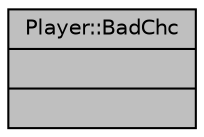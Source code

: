 digraph "Player::BadChc"
{
 // INTERACTIVE_SVG=YES
 // LATEX_PDF_SIZE
  edge [fontname="Helvetica",fontsize="10",labelfontname="Helvetica",labelfontsize="10"];
  node [fontname="Helvetica",fontsize="10",shape=record];
  Node1 [label="{Player::BadChc\n||}",height=0.2,width=0.4,color="black", fillcolor="grey75", style="filled", fontcolor="black",tooltip=" "];
}
